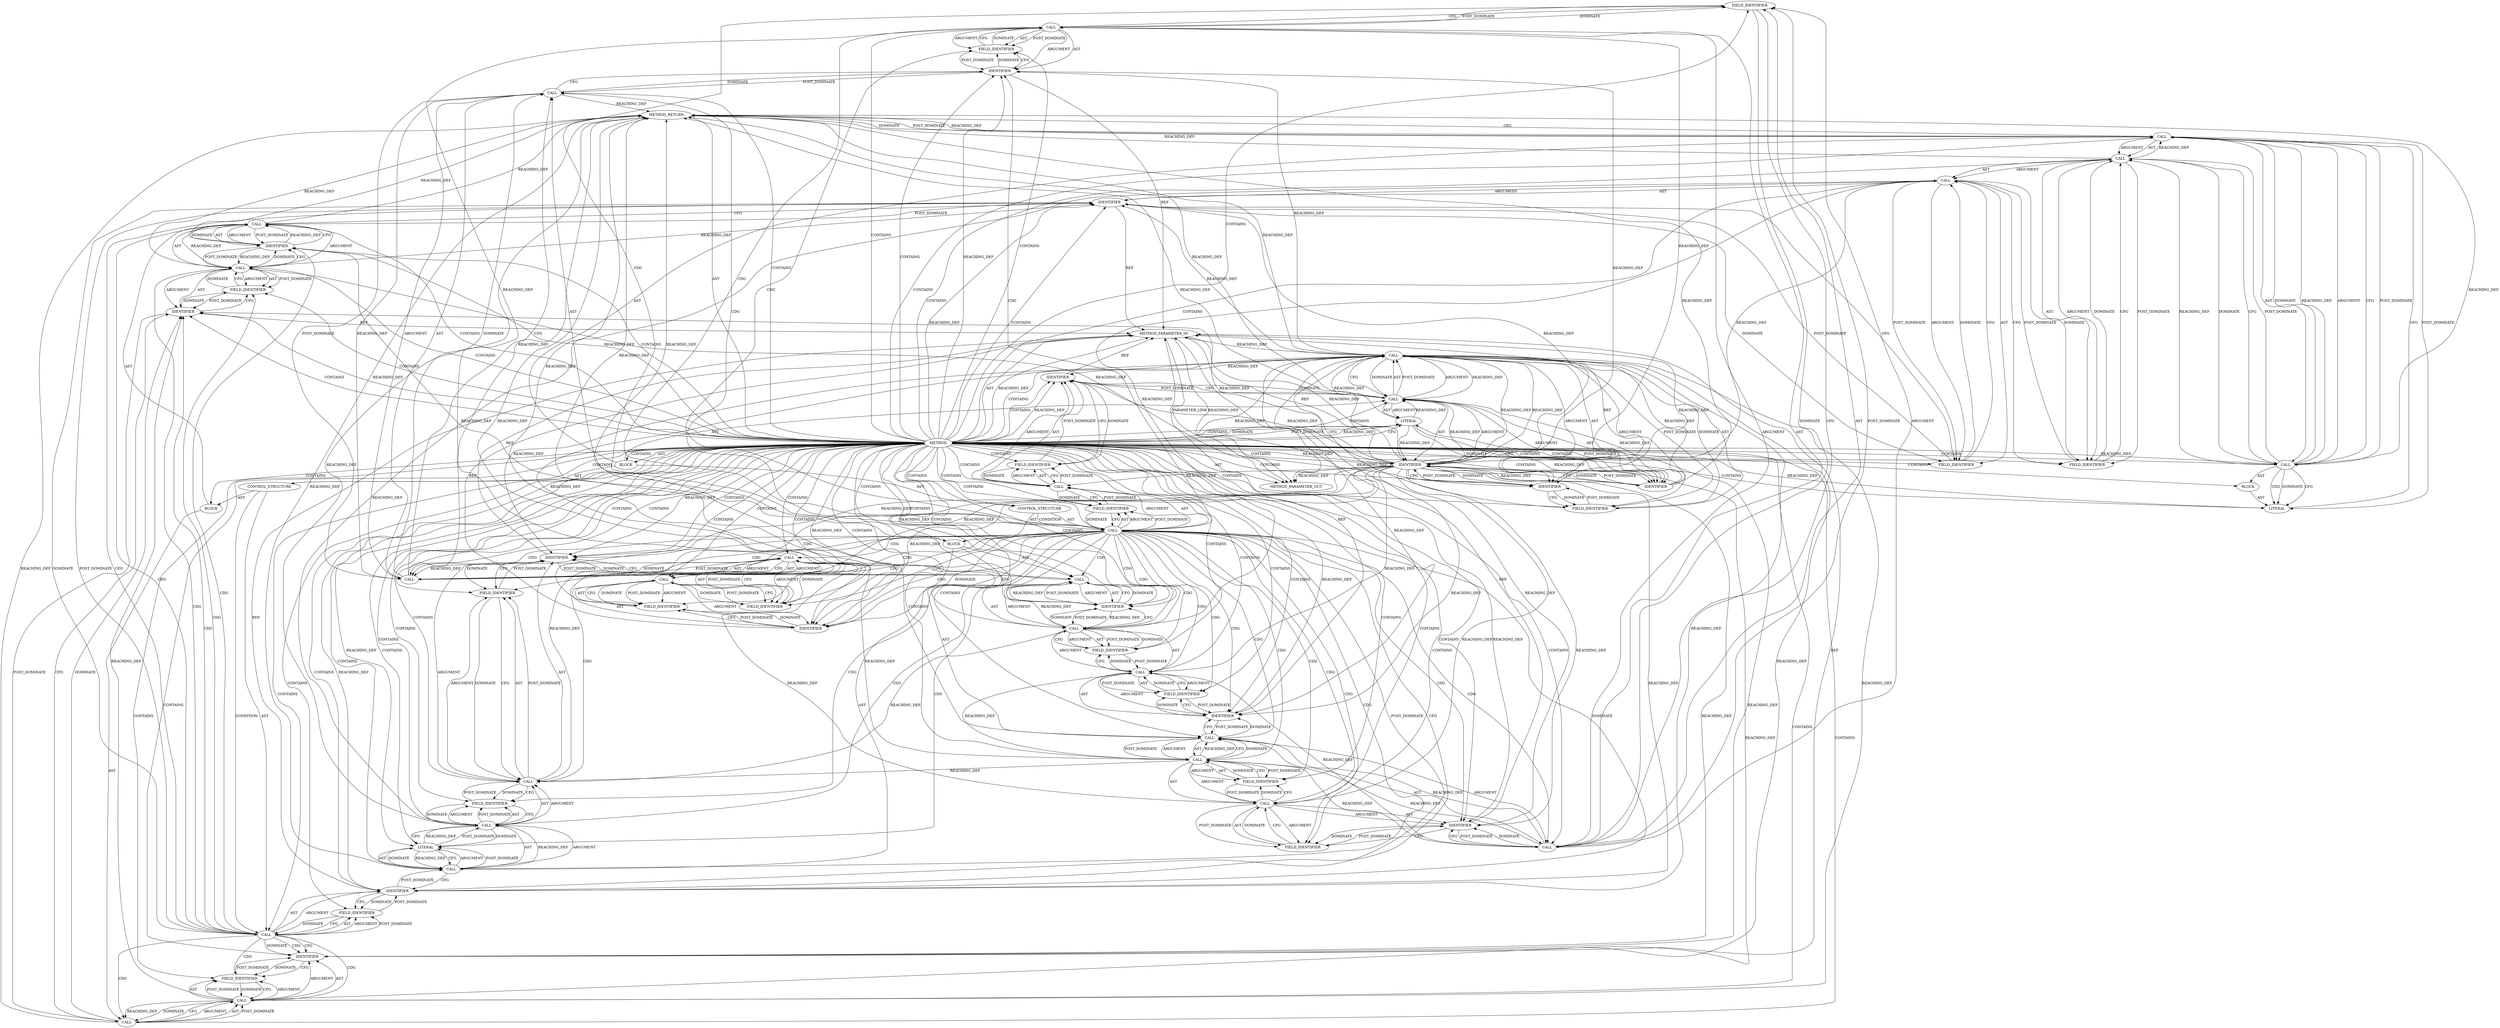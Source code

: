 digraph {
  9846 [label=FIELD_IDENTIFIER ORDER=2 ARGUMENT_INDEX=2 CODE="out_enc_pages" COLUMN_NUMBER=28 LINE_NUMBER=3043 CANONICAL_NAME="out_enc_pages"]
  9821 [label=LITERAL ORDER=1 ARGUMENT_INDEX=1 CODE="\"%s con %p msg %p\\n\"" COLUMN_NUMBER=7 LINE_NUMBER=3038 TYPE_FULL_NAME="char"]
  9865 [label=LITERAL ORDER=2 ARGUMENT_INDEX=2 CODE="0" COLUMN_NUMBER=30 LINE_NUMBER=3046 TYPE_FULL_NAME="int"]
  9880 [label=CALL ORDER=4 ARGUMENT_INDEX=-1 CODE="con->v2.out_state = OUT_S_GET_NEXT" COLUMN_NUMBER=2 METHOD_FULL_NAME="<operator>.assignment" LINE_NUMBER=3054 TYPE_FULL_NAME="<empty>" DISPATCH_TYPE="STATIC_DISPATCH" SIGNATURE="" NAME="<operator>.assignment"]
  9831 [label=FIELD_IDENTIFIER ORDER=2 ARGUMENT_INDEX=2 CODE="v2" COLUMN_NUMBER=6 LINE_NUMBER=3041 CANONICAL_NAME="v2"]
  9824 [label=CALL ORDER=4 ARGUMENT_INDEX=4 CODE="con->out_msg" COLUMN_NUMBER=44 METHOD_FULL_NAME="<operator>.indirectFieldAccess" LINE_NUMBER=3038 TYPE_FULL_NAME="<empty>" DISPATCH_TYPE="STATIC_DISPATCH" SIGNATURE="" NAME="<operator>.indirectFieldAccess"]
  9830 [label=IDENTIFIER ORDER=1 ARGUMENT_INDEX=1 CODE="con" COLUMN_NUMBER=6 LINE_NUMBER=3041 TYPE_FULL_NAME="ceph_connection*" NAME="con"]
  9833 [label=BLOCK ORDER=2 ARGUMENT_INDEX=-1 CODE="{
		WARN_ON(!con->v2.out_enc_page_cnt);
		ceph_release_page_vector(con->v2.out_enc_pages,
					 con->v2.out_enc_page_cnt);
		con->v2.out_enc_pages = NULL;
		con->v2.out_enc_page_cnt = 0;
	}" COLUMN_NUMBER=29 LINE_NUMBER=3041 TYPE_FULL_NAME="void"]
  9841 [label=CALL ORDER=2 ARGUMENT_INDEX=-1 CODE="ceph_release_page_vector(con->v2.out_enc_pages,
					 con->v2.out_enc_page_cnt)" COLUMN_NUMBER=3 METHOD_FULL_NAME="ceph_release_page_vector" LINE_NUMBER=3043 TYPE_FULL_NAME="<empty>" DISPATCH_TYPE="STATIC_DISPATCH" SIGNATURE="" NAME="ceph_release_page_vector"]
  9834 [label=CALL ORDER=1 ARGUMENT_INDEX=-1 CODE="WARN_ON(!con->v2.out_enc_page_cnt)" COLUMN_NUMBER=3 METHOD_FULL_NAME="WARN_ON" LINE_NUMBER=3042 TYPE_FULL_NAME="<empty>" DISPATCH_TYPE="STATIC_DISPATCH" SIGNATURE="" NAME="WARN_ON"]
  9836 [label=CALL ORDER=1 ARGUMENT_INDEX=1 CODE="con->v2.out_enc_page_cnt" COLUMN_NUMBER=12 METHOD_FULL_NAME="<operator>.fieldAccess" LINE_NUMBER=3042 TYPE_FULL_NAME="<empty>" DISPATCH_TYPE="STATIC_DISPATCH" SIGNATURE="" NAME="<operator>.fieldAccess"]
  9873 [label=IDENTIFIER ORDER=1 ARGUMENT_INDEX=1 CODE="con" COLUMN_NUMBER=16 LINE_NUMBER=3050 TYPE_FULL_NAME="ceph_connection*" NAME="con"]
  9856 [label=FIELD_IDENTIFIER ORDER=2 ARGUMENT_INDEX=2 CODE="v2" COLUMN_NUMBER=3 LINE_NUMBER=3045 CANONICAL_NAME="v2"]
  9849 [label=IDENTIFIER ORDER=1 ARGUMENT_INDEX=1 CODE="con" COLUMN_NUMBER=7 LINE_NUMBER=3044 TYPE_FULL_NAME="ceph_connection*" NAME="con"]
  9843 [label=CALL ORDER=1 ARGUMENT_INDEX=1 CODE="con->v2" COLUMN_NUMBER=28 METHOD_FULL_NAME="<operator>.indirectFieldAccess" LINE_NUMBER=3043 TYPE_FULL_NAME="<empty>" DISPATCH_TYPE="STATIC_DISPATCH" SIGNATURE="" NAME="<operator>.indirectFieldAccess"]
  9875 [label=CALL ORDER=2 ARGUMENT_INDEX=-1 CODE="con->out_msg = NULL" COLUMN_NUMBER=3 METHOD_FULL_NAME="<operator>.assignment" LINE_NUMBER=3051 TYPE_FULL_NAME="<empty>" DISPATCH_TYPE="STATIC_DISPATCH" SIGNATURE="" NAME="<operator>.assignment"]
  9822 [label=IDENTIFIER ORDER=2 ARGUMENT_INDEX=2 CODE="__func__" COLUMN_NUMBER=29 LINE_NUMBER=3038 TYPE_FULL_NAME="ANY" NAME="__func__"]
  9861 [label=CALL ORDER=1 ARGUMENT_INDEX=1 CODE="con->v2" COLUMN_NUMBER=3 METHOD_FULL_NAME="<operator>.indirectFieldAccess" LINE_NUMBER=3046 TYPE_FULL_NAME="<empty>" DISPATCH_TYPE="STATIC_DISPATCH" SIGNATURE="" NAME="<operator>.indirectFieldAccess"]
  9863 [label=FIELD_IDENTIFIER ORDER=2 ARGUMENT_INDEX=2 CODE="v2" COLUMN_NUMBER=3 LINE_NUMBER=3046 CANONICAL_NAME="v2"]
  9858 [label=IDENTIFIER ORDER=2 ARGUMENT_INDEX=2 CODE="NULL" COLUMN_NUMBER=27 LINE_NUMBER=3045 TYPE_FULL_NAME="ANY" NAME="NULL"]
  9839 [label=FIELD_IDENTIFIER ORDER=2 ARGUMENT_INDEX=2 CODE="v2" COLUMN_NUMBER=12 LINE_NUMBER=3042 CANONICAL_NAME="v2"]
  9837 [label=CALL ORDER=1 ARGUMENT_INDEX=1 CODE="con->v2" COLUMN_NUMBER=12 METHOD_FULL_NAME="<operator>.indirectFieldAccess" LINE_NUMBER=3042 TYPE_FULL_NAME="<empty>" DISPATCH_TYPE="STATIC_DISPATCH" SIGNATURE="" NAME="<operator>.indirectFieldAccess"]
  9883 [label=IDENTIFIER ORDER=1 ARGUMENT_INDEX=1 CODE="con" COLUMN_NUMBER=2 LINE_NUMBER=3054 TYPE_FULL_NAME="ceph_connection*" NAME="con"]
  13220 [label=METHOD_PARAMETER_OUT ORDER=1 CODE="struct ceph_connection *con" IS_VARIADIC=false COLUMN_NUMBER=28 LINE_NUMBER=3036 TYPE_FULL_NAME="ceph_connection*" EVALUATION_STRATEGY="BY_VALUE" INDEX=1 NAME="con"]
  9817 [label=METHOD COLUMN_NUMBER=1 LINE_NUMBER=3036 COLUMN_NUMBER_END=21 IS_EXTERNAL=false SIGNATURE="void finish_message (ceph_connection*)" NAME="finish_message" AST_PARENT_TYPE="TYPE_DECL" AST_PARENT_FULL_NAME="file_code_old-a282a2f-decode_preamble-541.c:<global>" ORDER=117 CODE="static void finish_message(struct ceph_connection *con)
{
	dout(\"%s con %p msg %p\\n\", __func__, con, con->out_msg);

	/* we end up here both plain and secure modes */
	if (con->v2.out_enc_pages) {
		WARN_ON(!con->v2.out_enc_page_cnt);
		ceph_release_page_vector(con->v2.out_enc_pages,
					 con->v2.out_enc_page_cnt);
		con->v2.out_enc_pages = NULL;
		con->v2.out_enc_page_cnt = 0;
	}
	/* message may have been revoked */
	if (con->out_msg) {
		ceph_msg_put(con->out_msg);
		con->out_msg = NULL;
	}

	con->v2.out_state = OUT_S_GET_NEXT;
}" FULL_NAME="finish_message" LINE_NUMBER_END=3054 FILENAME="file_code_old-a282a2f-decode_preamble-541.c"]
  9840 [label=FIELD_IDENTIFIER ORDER=2 ARGUMENT_INDEX=2 CODE="out_enc_page_cnt" COLUMN_NUMBER=12 LINE_NUMBER=3042 CANONICAL_NAME="out_enc_page_cnt"]
  9867 [label=CALL ORDER=1 ARGUMENT_INDEX=-1 CODE="con->out_msg" COLUMN_NUMBER=6 METHOD_FULL_NAME="<operator>.indirectFieldAccess" LINE_NUMBER=3049 TYPE_FULL_NAME="<empty>" DISPATCH_TYPE="STATIC_DISPATCH" SIGNATURE="" NAME="<operator>.indirectFieldAccess"]
  9852 [label=CALL ORDER=3 ARGUMENT_INDEX=-1 CODE="con->v2.out_enc_pages = NULL" COLUMN_NUMBER=3 METHOD_FULL_NAME="<operator>.assignment" LINE_NUMBER=3045 TYPE_FULL_NAME="<empty>" DISPATCH_TYPE="STATIC_DISPATCH" SIGNATURE="" NAME="<operator>.assignment"]
  9877 [label=IDENTIFIER ORDER=1 ARGUMENT_INDEX=1 CODE="con" COLUMN_NUMBER=3 LINE_NUMBER=3051 TYPE_FULL_NAME="ceph_connection*" NAME="con"]
  9876 [label=CALL ORDER=1 ARGUMENT_INDEX=1 CODE="con->out_msg" COLUMN_NUMBER=3 METHOD_FULL_NAME="<operator>.indirectFieldAccess" LINE_NUMBER=3051 TYPE_FULL_NAME="<empty>" DISPATCH_TYPE="STATIC_DISPATCH" SIGNATURE="" NAME="<operator>.indirectFieldAccess"]
  9826 [label=FIELD_IDENTIFIER ORDER=2 ARGUMENT_INDEX=2 CODE="out_msg" COLUMN_NUMBER=44 LINE_NUMBER=3038 CANONICAL_NAME="out_msg"]
  9854 [label=CALL ORDER=1 ARGUMENT_INDEX=1 CODE="con->v2" COLUMN_NUMBER=3 METHOD_FULL_NAME="<operator>.indirectFieldAccess" LINE_NUMBER=3045 TYPE_FULL_NAME="<empty>" DISPATCH_TYPE="STATIC_DISPATCH" SIGNATURE="" NAME="<operator>.indirectFieldAccess"]
  9888 [label=LITERAL ORDER=1 ARGUMENT_INDEX=1 CODE="6" COLUMN_NUMBER=22 LINE_NUMBER=3054 TYPE_FULL_NAME="int"]
  9855 [label=IDENTIFIER ORDER=1 ARGUMENT_INDEX=1 CODE="con" COLUMN_NUMBER=3 LINE_NUMBER=3045 TYPE_FULL_NAME="ceph_connection*" NAME="con"]
  9820 [label=CALL ORDER=1 ARGUMENT_INDEX=-1 CODE="dout(\"%s con %p msg %p\\n\", __func__, con, con->out_msg)" COLUMN_NUMBER=2 METHOD_FULL_NAME="dout" LINE_NUMBER=3038 TYPE_FULL_NAME="<empty>" DISPATCH_TYPE="STATIC_DISPATCH" SIGNATURE="" NAME="dout"]
  9869 [label=FIELD_IDENTIFIER ORDER=2 ARGUMENT_INDEX=2 CODE="out_msg" COLUMN_NUMBER=6 LINE_NUMBER=3049 CANONICAL_NAME="out_msg"]
  9870 [label=BLOCK ORDER=2 ARGUMENT_INDEX=-1 CODE="{
		ceph_msg_put(con->out_msg);
		con->out_msg = NULL;
	}" COLUMN_NUMBER=20 LINE_NUMBER=3049 TYPE_FULL_NAME="void"]
  9879 [label=IDENTIFIER ORDER=2 ARGUMENT_INDEX=2 CODE="NULL" COLUMN_NUMBER=18 LINE_NUMBER=3051 TYPE_FULL_NAME="ANY" NAME="NULL"]
  9844 [label=IDENTIFIER ORDER=1 ARGUMENT_INDEX=1 CODE="con" COLUMN_NUMBER=28 LINE_NUMBER=3043 TYPE_FULL_NAME="ceph_connection*" NAME="con"]
  9864 [label=FIELD_IDENTIFIER ORDER=2 ARGUMENT_INDEX=2 CODE="out_enc_page_cnt" COLUMN_NUMBER=3 LINE_NUMBER=3046 CANONICAL_NAME="out_enc_page_cnt"]
  9819 [label=BLOCK ORDER=2 ARGUMENT_INDEX=-1 CODE="{
	dout(\"%s con %p msg %p\\n\", __func__, con, con->out_msg);

	/* we end up here both plain and secure modes */
	if (con->v2.out_enc_pages) {
		WARN_ON(!con->v2.out_enc_page_cnt);
		ceph_release_page_vector(con->v2.out_enc_pages,
					 con->v2.out_enc_page_cnt);
		con->v2.out_enc_pages = NULL;
		con->v2.out_enc_page_cnt = 0;
	}
	/* message may have been revoked */
	if (con->out_msg) {
		ceph_msg_put(con->out_msg);
		con->out_msg = NULL;
	}

	con->v2.out_state = OUT_S_GET_NEXT;
}" COLUMN_NUMBER=1 LINE_NUMBER=3037 TYPE_FULL_NAME="void"]
  9874 [label=FIELD_IDENTIFIER ORDER=2 ARGUMENT_INDEX=2 CODE="out_msg" COLUMN_NUMBER=16 LINE_NUMBER=3050 CANONICAL_NAME="out_msg"]
  9885 [label=FIELD_IDENTIFIER ORDER=2 ARGUMENT_INDEX=2 CODE="out_state" COLUMN_NUMBER=2 LINE_NUMBER=3054 CANONICAL_NAME="out_state"]
  9835 [label=CALL ORDER=1 ARGUMENT_INDEX=1 CODE="!con->v2.out_enc_page_cnt" COLUMN_NUMBER=11 METHOD_FULL_NAME="<operator>.logicalNot" LINE_NUMBER=3042 TYPE_FULL_NAME="<empty>" DISPATCH_TYPE="STATIC_DISPATCH" SIGNATURE="" NAME="<operator>.logicalNot"]
  9859 [label=CALL ORDER=4 ARGUMENT_INDEX=-1 CODE="con->v2.out_enc_page_cnt = 0" COLUMN_NUMBER=3 METHOD_FULL_NAME="<operator>.assignment" LINE_NUMBER=3046 TYPE_FULL_NAME="<empty>" DISPATCH_TYPE="STATIC_DISPATCH" SIGNATURE="" NAME="<operator>.assignment"]
  9832 [label=FIELD_IDENTIFIER ORDER=2 ARGUMENT_INDEX=2 CODE="out_enc_pages" COLUMN_NUMBER=6 LINE_NUMBER=3041 CANONICAL_NAME="out_enc_pages"]
  9823 [label=IDENTIFIER ORDER=3 ARGUMENT_INDEX=3 CODE="con" COLUMN_NUMBER=39 LINE_NUMBER=3038 TYPE_FULL_NAME="ceph_connection*" NAME="con"]
  9872 [label=CALL ORDER=1 ARGUMENT_INDEX=1 CODE="con->out_msg" COLUMN_NUMBER=16 METHOD_FULL_NAME="<operator>.indirectFieldAccess" LINE_NUMBER=3050 TYPE_FULL_NAME="<empty>" DISPATCH_TYPE="STATIC_DISPATCH" SIGNATURE="" NAME="<operator>.indirectFieldAccess"]
  9828 [label=CALL ORDER=1 ARGUMENT_INDEX=-1 CODE="con->v2.out_enc_pages" COLUMN_NUMBER=6 METHOD_FULL_NAME="<operator>.fieldAccess" LINE_NUMBER=3041 TYPE_FULL_NAME="<empty>" DISPATCH_TYPE="STATIC_DISPATCH" SIGNATURE="" NAME="<operator>.fieldAccess"]
  9889 [label=METHOD_RETURN ORDER=3 CODE="RET" COLUMN_NUMBER=1 LINE_NUMBER=3036 TYPE_FULL_NAME="void" EVALUATION_STRATEGY="BY_VALUE"]
  9842 [label=CALL ORDER=1 ARGUMENT_INDEX=1 CODE="con->v2.out_enc_pages" COLUMN_NUMBER=28 METHOD_FULL_NAME="<operator>.fieldAccess" LINE_NUMBER=3043 TYPE_FULL_NAME="<empty>" DISPATCH_TYPE="STATIC_DISPATCH" SIGNATURE="" NAME="<operator>.fieldAccess"]
  9887 [label=BLOCK ORDER=1 ARGUMENT_INDEX=1 CODE="<empty>" TYPE_FULL_NAME="void"]
  9829 [label=CALL ORDER=1 ARGUMENT_INDEX=1 CODE="con->v2" COLUMN_NUMBER=6 METHOD_FULL_NAME="<operator>.indirectFieldAccess" LINE_NUMBER=3041 TYPE_FULL_NAME="<empty>" DISPATCH_TYPE="STATIC_DISPATCH" SIGNATURE="" NAME="<operator>.indirectFieldAccess"]
  9848 [label=CALL ORDER=1 ARGUMENT_INDEX=1 CODE="con->v2" COLUMN_NUMBER=7 METHOD_FULL_NAME="<operator>.indirectFieldAccess" LINE_NUMBER=3044 TYPE_FULL_NAME="<empty>" DISPATCH_TYPE="STATIC_DISPATCH" SIGNATURE="" NAME="<operator>.indirectFieldAccess"]
  9850 [label=FIELD_IDENTIFIER ORDER=2 ARGUMENT_INDEX=2 CODE="v2" COLUMN_NUMBER=7 LINE_NUMBER=3044 CANONICAL_NAME="v2"]
  9838 [label=IDENTIFIER ORDER=1 ARGUMENT_INDEX=1 CODE="con" COLUMN_NUMBER=12 LINE_NUMBER=3042 TYPE_FULL_NAME="ceph_connection*" NAME="con"]
  9886 [label=CALL ORDER=2 ARGUMENT_INDEX=2 CODE="OUT_S_GET_NEXT" COLUMN_NUMBER=22 METHOD_FULL_NAME="file_code_old-a282a2f-decode_preamble-541.c:69:69:OUT_S_GET_NEXT:0" LINE_NUMBER=3054 TYPE_FULL_NAME="int" DISPATCH_TYPE="INLINED" SIGNATURE="" NAME="OUT_S_GET_NEXT"]
  9881 [label=CALL ORDER=1 ARGUMENT_INDEX=1 CODE="con->v2.out_state" COLUMN_NUMBER=2 METHOD_FULL_NAME="<operator>.fieldAccess" LINE_NUMBER=3054 TYPE_FULL_NAME="<empty>" DISPATCH_TYPE="STATIC_DISPATCH" SIGNATURE="" NAME="<operator>.fieldAccess"]
  9878 [label=FIELD_IDENTIFIER ORDER=2 ARGUMENT_INDEX=2 CODE="out_msg" COLUMN_NUMBER=3 LINE_NUMBER=3051 CANONICAL_NAME="out_msg"]
  9857 [label=FIELD_IDENTIFIER ORDER=2 ARGUMENT_INDEX=2 CODE="out_enc_pages" COLUMN_NUMBER=3 LINE_NUMBER=3045 CANONICAL_NAME="out_enc_pages"]
  9851 [label=FIELD_IDENTIFIER ORDER=2 ARGUMENT_INDEX=2 CODE="out_enc_page_cnt" COLUMN_NUMBER=7 LINE_NUMBER=3044 CANONICAL_NAME="out_enc_page_cnt"]
  9871 [label=CALL ORDER=1 ARGUMENT_INDEX=-1 CODE="ceph_msg_put(con->out_msg)" COLUMN_NUMBER=3 METHOD_FULL_NAME="ceph_msg_put" LINE_NUMBER=3050 TYPE_FULL_NAME="<empty>" DISPATCH_TYPE="STATIC_DISPATCH" SIGNATURE="" NAME="ceph_msg_put"]
  9827 [label=CONTROL_STRUCTURE CONTROL_STRUCTURE_TYPE="IF" ORDER=2 PARSER_TYPE_NAME="CASTIfStatement" ARGUMENT_INDEX=-1 CODE="if (con->v2.out_enc_pages)" COLUMN_NUMBER=2 LINE_NUMBER=3041]
  9860 [label=CALL ORDER=1 ARGUMENT_INDEX=1 CODE="con->v2.out_enc_page_cnt" COLUMN_NUMBER=3 METHOD_FULL_NAME="<operator>.fieldAccess" LINE_NUMBER=3046 TYPE_FULL_NAME="<empty>" DISPATCH_TYPE="STATIC_DISPATCH" SIGNATURE="" NAME="<operator>.fieldAccess"]
  9853 [label=CALL ORDER=1 ARGUMENT_INDEX=1 CODE="con->v2.out_enc_pages" COLUMN_NUMBER=3 METHOD_FULL_NAME="<operator>.fieldAccess" LINE_NUMBER=3045 TYPE_FULL_NAME="<empty>" DISPATCH_TYPE="STATIC_DISPATCH" SIGNATURE="" NAME="<operator>.fieldAccess"]
  9882 [label=CALL ORDER=1 ARGUMENT_INDEX=1 CODE="con->v2" COLUMN_NUMBER=2 METHOD_FULL_NAME="<operator>.indirectFieldAccess" LINE_NUMBER=3054 TYPE_FULL_NAME="<empty>" DISPATCH_TYPE="STATIC_DISPATCH" SIGNATURE="" NAME="<operator>.indirectFieldAccess"]
  9868 [label=IDENTIFIER ORDER=1 ARGUMENT_INDEX=1 CODE="con" COLUMN_NUMBER=6 LINE_NUMBER=3049 TYPE_FULL_NAME="ceph_connection*" NAME="con"]
  9847 [label=CALL ORDER=2 ARGUMENT_INDEX=2 CODE="con->v2.out_enc_page_cnt" COLUMN_NUMBER=7 METHOD_FULL_NAME="<operator>.fieldAccess" LINE_NUMBER=3044 TYPE_FULL_NAME="<empty>" DISPATCH_TYPE="STATIC_DISPATCH" SIGNATURE="" NAME="<operator>.fieldAccess"]
  9845 [label=FIELD_IDENTIFIER ORDER=2 ARGUMENT_INDEX=2 CODE="v2" COLUMN_NUMBER=28 LINE_NUMBER=3043 CANONICAL_NAME="v2"]
  9818 [label=METHOD_PARAMETER_IN ORDER=1 CODE="struct ceph_connection *con" IS_VARIADIC=false COLUMN_NUMBER=28 LINE_NUMBER=3036 TYPE_FULL_NAME="ceph_connection*" EVALUATION_STRATEGY="BY_VALUE" INDEX=1 NAME="con"]
  9866 [label=CONTROL_STRUCTURE CONTROL_STRUCTURE_TYPE="IF" ORDER=3 PARSER_TYPE_NAME="CASTIfStatement" ARGUMENT_INDEX=-1 CODE="if (con->out_msg)" COLUMN_NUMBER=2 LINE_NUMBER=3049]
  9884 [label=FIELD_IDENTIFIER ORDER=2 ARGUMENT_INDEX=2 CODE="v2" COLUMN_NUMBER=2 LINE_NUMBER=3054 CANONICAL_NAME="v2"]
  9862 [label=IDENTIFIER ORDER=1 ARGUMENT_INDEX=1 CODE="con" COLUMN_NUMBER=3 LINE_NUMBER=3046 TYPE_FULL_NAME="ceph_connection*" NAME="con"]
  9825 [label=IDENTIFIER ORDER=1 ARGUMENT_INDEX=1 CODE="con" COLUMN_NUMBER=44 LINE_NUMBER=3038 TYPE_FULL_NAME="ceph_connection*" NAME="con"]
  9817 -> 9859 [label=CONTAINS ]
  9828 -> 9859 [label=CDG ]
  9817 -> 9888 [label=REACHING_DEF VARIABLE=""]
  9877 -> 9878 [label=CFG ]
  9827 -> 9828 [label=CONDITION ]
  9865 -> 9859 [label=DOMINATE ]
  9849 -> 9850 [label=CFG ]
  9847 -> 9841 [label=REACHING_DEF VARIABLE="con->v2.out_enc_page_cnt"]
  9823 -> 9855 [label=REACHING_DEF VARIABLE="con"]
  9879 -> 9875 [label=REACHING_DEF VARIABLE="NULL"]
  9817 -> 9877 [label=REACHING_DEF VARIABLE=""]
  9867 -> 9871 [label=CDG ]
  9836 -> 9837 [label=AST ]
  9860 -> 9882 [label=REACHING_DEF VARIABLE="con->v2.out_enc_page_cnt"]
  9823 -> 9848 [label=REACHING_DEF VARIABLE="con"]
  9884 -> 9882 [label=DOMINATE ]
  9848 -> 9851 [label=CFG ]
  9817 -> 9886 [label=REACHING_DEF VARIABLE=""]
  9817 -> 9879 [label=CONTAINS ]
  9840 -> 9836 [label=DOMINATE ]
  9869 -> 9867 [label=CFG ]
  9817 -> 9856 [label=CONTAINS ]
  9823 -> 9861 [label=REACHING_DEF VARIABLE="con"]
  9824 -> 9855 [label=REACHING_DEF VARIABLE="con->out_msg"]
  9847 -> 9854 [label=REACHING_DEF VARIABLE="con->v2.out_enc_page_cnt"]
  9824 -> 9826 [label=ARGUMENT ]
  9847 -> 9851 [label=POST_DOMINATE ]
  9861 -> 9863 [label=AST ]
  9852 -> 9853 [label=AST ]
  9860 -> 9861 [label=AST ]
  9845 -> 9844 [label=POST_DOMINATE ]
  9854 -> 9855 [label=AST ]
  9881 -> 9886 [label=DOMINATE ]
  9817 -> 9871 [label=CONTAINS ]
  9828 -> 9843 [label=CDG ]
  9862 -> 9818 [label=REF ]
  9817 -> 9858 [label=CONTAINS ]
  9886 -> 9881 [label=POST_DOMINATE ]
  9817 -> 9887 [label=CONTAINS ]
  9817 -> 9860 [label=CONTAINS ]
  9872 -> 9874 [label=ARGUMENT ]
  9823 -> 9825 [label=DOMINATE ]
  9882 -> 9885 [label=DOMINATE ]
  9817 -> 9881 [label=CONTAINS ]
  9824 -> 9838 [label=REACHING_DEF VARIABLE="con->out_msg"]
  9859 -> 9868 [label=CFG ]
  9859 -> 9889 [label=REACHING_DEF VARIABLE="con->v2.out_enc_page_cnt = 0"]
  9818 -> 9823 [label=REACHING_DEF VARIABLE="con"]
  9845 -> 9843 [label=CFG ]
  9817 -> 9826 [label=CONTAINS ]
  9839 -> 9837 [label=CFG ]
  9817 -> 9885 [label=CONTAINS ]
  9879 -> 9875 [label=CFG ]
  9817 -> 9823 [label=REACHING_DEF VARIABLE=""]
  9824 -> 9872 [label=REACHING_DEF VARIABLE="con->out_msg"]
  9817 -> 9884 [label=CONTAINS ]
  9852 -> 9858 [label=POST_DOMINATE ]
  9854 -> 9857 [label=CFG ]
  9840 -> 9836 [label=CFG ]
  9817 -> 9861 [label=CONTAINS ]
  9824 -> 9830 [label=REACHING_DEF VARIABLE="con->out_msg"]
  9828 -> 9832 [label=AST ]
  9880 -> 9888 [label=POST_DOMINATE ]
  9870 -> 9875 [label=AST ]
  9883 -> 9884 [label=CFG ]
  9826 -> 9824 [label=DOMINATE ]
  9817 -> 9850 [label=CONTAINS ]
  9821 -> 9823 [label=REACHING_DEF VARIABLE="\"%s con %p msg %p\\n\""]
  9881 -> 9880 [label=REACHING_DEF VARIABLE="con->v2.out_state"]
  9886 -> 9887 [label=AST ]
  9820 -> 9824 [label=ARGUMENT ]
  9876 -> 9877 [label=AST ]
  9822 -> 9823 [label=CFG ]
  9828 -> 9838 [label=CDG ]
  9818 -> 13220 [label=REACHING_DEF VARIABLE="con"]
  9829 -> 9831 [label=AST ]
  9861 -> 9862 [label=ARGUMENT ]
  9817 -> 9864 [label=CONTAINS ]
  9828 -> 9857 [label=CDG ]
  9834 -> 9835 [label=AST ]
  9833 -> 9859 [label=AST ]
  9843 -> 9844 [label=ARGUMENT ]
  9822 -> 9820 [label=REACHING_DEF VARIABLE="__func__"]
  9872 -> 9874 [label=AST ]
  9841 -> 9847 [label=POST_DOMINATE ]
  9881 -> 9885 [label=POST_DOMINATE ]
  9882 -> 9885 [label=CFG ]
  9836 -> 9835 [label=CFG ]
  9824 -> 9826 [label=AST ]
  9842 -> 9843 [label=AST ]
  9828 -> 9834 [label=CDG ]
  9874 -> 9873 [label=POST_DOMINATE ]
  9885 -> 9881 [label=DOMINATE ]
  9853 -> 9861 [label=REACHING_DEF VARIABLE="con->v2.out_enc_pages"]
  9846 -> 9842 [label=DOMINATE ]
  9823 -> 9818 [label=REF ]
  9831 -> 9829 [label=CFG ]
  9823 -> 9825 [label=CFG ]
  9858 -> 9879 [label=REACHING_DEF VARIABLE="NULL"]
  9850 -> 9848 [label=DOMINATE ]
  9845 -> 9843 [label=DOMINATE ]
  9820 -> 9821 [label=ARGUMENT ]
  9841 -> 9847 [label=ARGUMENT ]
  9821 -> 9817 [label=POST_DOMINATE ]
  9843 -> 9845 [label=AST ]
  9868 -> 9869 [label=DOMINATE ]
  9817 -> 9836 [label=CONTAINS ]
  9838 -> 9839 [label=DOMINATE ]
  9877 -> 9871 [label=POST_DOMINATE ]
  9872 -> 9873 [label=ARGUMENT ]
  9828 -> 9865 [label=CDG ]
  9861 -> 9863 [label=POST_DOMINATE ]
  9824 -> 13220 [label=REACHING_DEF VARIABLE="con->out_msg"]
  9817 -> 9831 [label=CONTAINS ]
  9842 -> 9846 [label=AST ]
  9848 -> 9849 [label=AST ]
  9823 -> 9873 [label=REACHING_DEF VARIABLE="con"]
  9823 -> 9883 [label=REACHING_DEF VARIABLE="con"]
  9852 -> 9862 [label=DOMINATE ]
  9843 -> 9846 [label=DOMINATE ]
  9851 -> 9847 [label=DOMINATE ]
  9817 -> 9825 [label=REACHING_DEF VARIABLE=""]
  9817 -> 9843 [label=CONTAINS ]
  9835 -> 9836 [label=POST_DOMINATE ]
  9828 -> 9856 [label=CDG ]
  9858 -> 9853 [label=POST_DOMINATE ]
  9853 -> 9857 [label=POST_DOMINATE ]
  9864 -> 9861 [label=POST_DOMINATE ]
  9829 -> 9830 [label=ARGUMENT ]
  9879 -> 9889 [label=REACHING_DEF VARIABLE="NULL"]
  9870 -> 9871 [label=AST ]
  9877 -> 9878 [label=DOMINATE ]
  9882 -> 9883 [label=ARGUMENT ]
  9876 -> 9877 [label=ARGUMENT ]
  9823 -> 9822 [label=POST_DOMINATE ]
  9839 -> 9837 [label=DOMINATE ]
  9828 -> 9842 [label=CDG ]
  9885 -> 9882 [label=POST_DOMINATE ]
  9849 -> 9842 [label=POST_DOMINATE ]
  9881 -> 9882 [label=AST ]
  9853 -> 9854 [label=ARGUMENT ]
  9817 -> 9889 [label=AST ]
  9829 -> 9831 [label=POST_DOMINATE ]
  9817 -> 9873 [label=REACHING_DEF VARIABLE=""]
  9876 -> 9878 [label=ARGUMENT ]
  9834 -> 9844 [label=CFG ]
  9880 -> 9886 [label=ARGUMENT ]
  9818 -> 9825 [label=REACHING_DEF VARIABLE="con"]
  9867 -> 9878 [label=CDG ]
  9817 -> 9838 [label=CONTAINS ]
  9817 -> 9877 [label=CONTAINS ]
  9824 -> 9820 [label=REACHING_DEF VARIABLE="con->out_msg"]
  9824 -> 9868 [label=REACHING_DEF VARIABLE="con->out_msg"]
  9835 -> 9834 [label=DOMINATE ]
  9867 -> 9883 [label=DOMINATE ]
  9860 -> 9889 [label=REACHING_DEF VARIABLE="con->v2.out_enc_page_cnt"]
  9874 -> 9872 [label=DOMINATE ]
  9817 -> 9832 [label=CONTAINS ]
  9817 -> 9879 [label=REACHING_DEF VARIABLE=""]
  9823 -> 9862 [label=REACHING_DEF VARIABLE="con"]
  9867 -> 9883 [label=CFG ]
  9817 -> 9868 [label=REACHING_DEF VARIABLE=""]
  9886 -> 9888 [label=CDG ]
  9872 -> 9871 [label=REACHING_DEF VARIABLE="con->out_msg"]
  9824 -> 9844 [label=REACHING_DEF VARIABLE="con->out_msg"]
  9817 -> 9882 [label=CONTAINS ]
  9817 -> 13220 [label=AST ]
  9848 -> 9849 [label=ARGUMENT ]
  9873 -> 9874 [label=DOMINATE ]
  9817 -> 9834 [label=CONTAINS ]
  9875 -> 9879 [label=AST ]
  9848 -> 9851 [label=DOMINATE ]
  9836 -> 9835 [label=REACHING_DEF VARIABLE="con->v2.out_enc_page_cnt"]
  9858 -> 9852 [label=CFG ]
  9828 -> 9860 [label=CDG ]
  9821 -> 9824 [label=REACHING_DEF VARIABLE="\"%s con %p msg %p\\n\""]
  9847 -> 9851 [label=ARGUMENT ]
  9820 -> 9824 [label=AST ]
  9822 -> 9889 [label=REACHING_DEF VARIABLE="__func__"]
  9841 -> 9855 [label=DOMINATE ]
  9855 -> 9856 [label=DOMINATE ]
  9856 -> 9854 [label=DOMINATE ]
  9871 -> 9872 [label=ARGUMENT ]
  9885 -> 9881 [label=CFG ]
  9817 -> 9865 [label=REACHING_DEF VARIABLE=""]
  9836 -> 9840 [label=POST_DOMINATE ]
  9837 -> 9838 [label=ARGUMENT ]
  9832 -> 9828 [label=DOMINATE ]
  9830 -> 9820 [label=POST_DOMINATE ]
  9821 -> 9822 [label=CFG ]
  9853 -> 9858 [label=CFG ]
  9822 -> 9823 [label=REACHING_DEF VARIABLE="__func__"]
  9828 -> 9847 [label=CDG ]
  9828 -> 9829 [label=AST ]
  9836 -> 9843 [label=REACHING_DEF VARIABLE="con->v2.out_enc_page_cnt"]
  9875 -> 9876 [label=ARGUMENT ]
  9850 -> 9849 [label=POST_DOMINATE ]
  9884 -> 9883 [label=POST_DOMINATE ]
  9820 -> 9889 [label=REACHING_DEF VARIABLE="dout(\"%s con %p msg %p\\n\", __func__, con, con->out_msg)"]
  9842 -> 9843 [label=ARGUMENT ]
  9817 -> 9820 [label=CONTAINS ]
  9817 -> 9880 [label=CONTAINS ]
  9868 -> 9859 [label=POST_DOMINATE ]
  9853 -> 9852 [label=REACHING_DEF VARIABLE="con->v2.out_enc_pages"]
  9875 -> 9879 [label=ARGUMENT ]
  9871 -> 9877 [label=CFG ]
  9881 -> 9886 [label=CFG ]
  9837 -> 9840 [label=CFG ]
  9880 -> 9881 [label=ARGUMENT ]
  9863 -> 9861 [label=DOMINATE ]
  9886 -> 9880 [label=DOMINATE ]
  9817 -> 9825 [label=CONTAINS ]
  9848 -> 9850 [label=ARGUMENT ]
  9883 -> 9867 [label=POST_DOMINATE ]
  9817 -> 9886 [label=CONTAINS ]
  9852 -> 9858 [label=ARGUMENT ]
  9876 -> 9879 [label=DOMINATE ]
  9817 -> 9883 [label=REACHING_DEF VARIABLE=""]
  9842 -> 9846 [label=POST_DOMINATE ]
  9857 -> 9853 [label=DOMINATE ]
  9817 -> 9868 [label=CONTAINS ]
  9817 -> 9865 [label=CONTAINS ]
  9817 -> 9842 [label=CONTAINS ]
  9817 -> 9821 [label=CONTAINS ]
  9855 -> 9841 [label=POST_DOMINATE ]
  9823 -> 9868 [label=REACHING_DEF VARIABLE="con"]
  9868 -> 9869 [label=CFG ]
  9822 -> 9824 [label=REACHING_DEF VARIABLE="__func__"]
  9820 -> 9823 [label=ARGUMENT ]
  9823 -> 9844 [label=REACHING_DEF VARIABLE="con"]
  9828 -> 9854 [label=CDG ]
  9857 -> 9853 [label=CFG ]
  9843 -> 9845 [label=POST_DOMINATE ]
  9817 -> 9862 [label=CONTAINS ]
  9858 -> 9852 [label=DOMINATE ]
  9821 -> 9820 [label=REACHING_DEF VARIABLE="\"%s con %p msg %p\\n\""]
  9819 -> 9880 [label=AST ]
  9876 -> 9875 [label=REACHING_DEF VARIABLE="con->out_msg"]
  9859 -> 9865 [label=ARGUMENT ]
  9844 -> 9818 [label=REF ]
  9818 -> 13220 [label=PARAMETER_LINK ]
  9838 -> 9839 [label=CFG ]
  9867 -> 9877 [label=CDG ]
  9867 -> 9879 [label=CDG ]
  9861 -> 9864 [label=DOMINATE ]
  9817 -> 9888 [label=CONTAINS ]
  9883 -> 9875 [label=POST_DOMINATE ]
  9847 -> 9841 [label=CFG ]
  9836 -> 9848 [label=REACHING_DEF VARIABLE="con->v2.out_enc_page_cnt"]
  9860 -> 9865 [label=CFG ]
  9817 -> 9818 [label=AST ]
  9817 -> 9875 [label=CONTAINS ]
  9889 -> 9880 [label=POST_DOMINATE ]
  9817 -> 9878 [label=CONTAINS ]
  9820 -> 9830 [label=CFG ]
  9863 -> 9861 [label=CFG ]
  9868 -> 9828 [label=POST_DOMINATE ]
  9861 -> 9864 [label=CFG ]
  9823 -> 13220 [label=REACHING_DEF VARIABLE="con"]
  9824 -> 9825 [label=AST ]
  9851 -> 9848 [label=POST_DOMINATE ]
  9831 -> 9829 [label=DOMINATE ]
  9867 -> 9868 [label=AST ]
  9876 -> 9883 [label=REACHING_DEF VARIABLE="con->out_msg"]
  9817 -> 9849 [label=REACHING_DEF VARIABLE=""]
  9867 -> 9868 [label=ARGUMENT ]
  9844 -> 9834 [label=POST_DOMINATE ]
  9828 -> 9845 [label=CDG ]
  9854 -> 9857 [label=DOMINATE ]
  9853 -> 9889 [label=REACHING_DEF VARIABLE="con->v2.out_enc_pages"]
  9817 -> 9851 [label=CONTAINS ]
  9817 -> 9847 [label=CONTAINS ]
  9867 -> 9873 [label=CFG ]
  9883 -> 9818 [label=REF ]
  9862 -> 9863 [label=DOMINATE ]
  9880 -> 9889 [label=REACHING_DEF VARIABLE="con->v2.out_state = OUT_S_GET_NEXT"]
  9872 -> 9873 [label=AST ]
  9883 -> 9884 [label=DOMINATE ]
  9847 -> 9861 [label=REACHING_DEF VARIABLE="con->v2.out_enc_page_cnt"]
  9824 -> 9826 [label=POST_DOMINATE ]
  9841 -> 9842 [label=ARGUMENT ]
  9856 -> 9854 [label=CFG ]
  9847 -> 9848 [label=AST ]
  9825 -> 9826 [label=DOMINATE ]
  9880 -> 9889 [label=CFG ]
  9847 -> 9848 [label=ARGUMENT ]
  9820 -> 9822 [label=ARGUMENT ]
  9852 -> 9889 [label=REACHING_DEF VARIABLE="con->v2.out_enc_pages = NULL"]
  9835 -> 9836 [label=AST ]
  9817 -> 9874 [label=CONTAINS ]
  9875 -> 9889 [label=REACHING_DEF VARIABLE="con->out_msg = NULL"]
  9854 -> 9856 [label=ARGUMENT ]
  9867 -> 9869 [label=AST ]
  9817 -> 9862 [label=REACHING_DEF VARIABLE=""]
  9872 -> 9874 [label=POST_DOMINATE ]
  9828 -> 9844 [label=CDG ]
  9853 -> 9857 [label=ARGUMENT ]
  9828 -> 9858 [label=CDG ]
  9827 -> 9833 [label=AST ]
  9823 -> 9889 [label=REACHING_DEF VARIABLE="con"]
  9886 -> 9889 [label=REACHING_DEF VARIABLE="OUT_S_GET_NEXT"]
  9847 -> 9851 [label=AST ]
  9834 -> 9889 [label=REACHING_DEF VARIABLE="WARN_ON(!con->v2.out_enc_page_cnt)"]
  9860 -> 9864 [label=ARGUMENT ]
  9856 -> 9855 [label=POST_DOMINATE ]
  9861 -> 9863 [label=ARGUMENT ]
  9840 -> 9837 [label=POST_DOMINATE ]
  9837 -> 9839 [label=POST_DOMINATE ]
  9817 -> 9830 [label=CONTAINS ]
  9867 -> 9875 [label=CDG ]
  9880 -> 9889 [label=DOMINATE ]
  9850 -> 9848 [label=CFG ]
  9878 -> 9876 [label=DOMINATE ]
  9879 -> 9876 [label=REACHING_DEF VARIABLE="NULL"]
  9842 -> 9841 [label=REACHING_DEF VARIABLE="con->v2.out_enc_pages"]
  9817 -> 9869 [label=CONTAINS ]
  9828 -> 9832 [label=ARGUMENT ]
  9830 -> 9818 [label=REF ]
  9828 -> 9863 [label=CDG ]
  9817 -> 9821 [label=CFG ]
  9871 -> 9872 [label=AST ]
  9862 -> 9863 [label=CFG ]
  9817 -> 9872 [label=CONTAINS ]
  9817 -> 9822 [label=CONTAINS ]
  9817 -> 9855 [label=REACHING_DEF VARIABLE=""]
  9836 -> 9835 [label=DOMINATE ]
  9887 -> 9888 [label=AST ]
  9842 -> 9849 [label=DOMINATE ]
  9817 -> 9876 [label=CONTAINS ]
  9817 -> 9827 [label=CONTAINS ]
  9835 -> 9836 [label=ARGUMENT ]
  9824 -> 9862 [label=REACHING_DEF VARIABLE="con->out_msg"]
  9830 -> 9831 [label=CFG ]
  9878 -> 9876 [label=CFG ]
  9823 -> 9837 [label=REACHING_DEF VARIABLE="con"]
  9876 -> 9878 [label=AST ]
  9828 -> 9855 [label=CDG ]
  9836 -> 9847 [label=REACHING_DEF VARIABLE="con->v2.out_enc_page_cnt"]
  9843 -> 9844 [label=AST ]
  9817 -> 9828 [label=CONTAINS ]
  9871 -> 9872 [label=POST_DOMINATE ]
  9880 -> 9886 [label=POST_DOMINATE ]
  9836 -> 9840 [label=ARGUMENT ]
  9842 -> 9854 [label=REACHING_DEF VARIABLE="con->v2.out_enc_pages"]
  9825 -> 9818 [label=REF ]
  9841 -> 9842 [label=AST ]
  9879 -> 9876 [label=POST_DOMINATE ]
  9838 -> 9818 [label=REF ]
  9824 -> 9883 [label=REACHING_DEF VARIABLE="con->out_msg"]
  9886 -> 9881 [label=REACHING_DEF VARIABLE="OUT_S_GET_NEXT"]
  9865 -> 9859 [label=REACHING_DEF VARIABLE="0"]
  9824 -> 9823 [label=REACHING_DEF VARIABLE="con->out_msg"]
  9871 -> 9889 [label=REACHING_DEF VARIABLE="ceph_msg_put(con->out_msg)"]
  9872 -> 9871 [label=DOMINATE ]
  9828 -> 9839 [label=CDG ]
  9828 -> 9849 [label=CDG ]
  9817 -> 9863 [label=CONTAINS ]
  9817 -> 9855 [label=CONTAINS ]
  9833 -> 9834 [label=AST ]
  9828 -> 9838 [label=DOMINATE ]
  9829 -> 9832 [label=CFG ]
  9868 -> 9818 [label=REF ]
  9860 -> 9859 [label=REACHING_DEF VARIABLE="con->v2.out_enc_page_cnt"]
  9865 -> 9860 [label=REACHING_DEF VARIABLE="0"]
  9855 -> 9856 [label=CFG ]
  9844 -> 9845 [label=DOMINATE ]
  9817 -> 9819 [label=AST ]
  9857 -> 9854 [label=POST_DOMINATE ]
  9879 -> 9875 [label=DOMINATE ]
  9820 -> 9830 [label=DOMINATE ]
  9880 -> 9886 [label=AST ]
  9852 -> 9862 [label=CFG ]
  9844 -> 9845 [label=CFG ]
  9860 -> 9861 [label=ARGUMENT ]
  9827 -> 9828 [label=AST ]
  9871 -> 9877 [label=DOMINATE ]
  9847 -> 9842 [label=REACHING_DEF VARIABLE="con->v2.out_enc_page_cnt"]
  9819 -> 9820 [label=AST ]
  9822 -> 9821 [label=POST_DOMINATE ]
  9817 -> 9873 [label=CONTAINS ]
  9817 -> 9829 [label=CONTAINS ]
  9823 -> 9877 [label=REACHING_DEF VARIABLE="con"]
  9853 -> 9857 [label=AST ]
  9833 -> 9841 [label=AST ]
  9834 -> 9835 [label=POST_DOMINATE ]
  9828 -> 9838 [label=CFG ]
  9886 -> 9888 [label=DOMINATE ]
  9817 -> 9857 [label=CONTAINS ]
  9867 -> 9873 [label=DOMINATE ]
  9882 -> 9884 [label=AST ]
  9841 -> 9889 [label=REACHING_DEF VARIABLE="ceph_release_page_vector(con->v2.out_enc_pages,
					 con->v2.out_enc_page_cnt)"]
  9820 -> 9823 [label=AST ]
  9886 -> 9880 [label=REACHING_DEF VARIABLE="OUT_S_GET_NEXT"]
  9828 -> 9853 [label=CDG ]
  9862 -> 9852 [label=POST_DOMINATE ]
  9881 -> 9889 [label=REACHING_DEF VARIABLE="con->v2.out_state"]
  9858 -> 9852 [label=REACHING_DEF VARIABLE="NULL"]
  9817 -> 9822 [label=REACHING_DEF VARIABLE=""]
  9839 -> 9838 [label=POST_DOMINATE ]
  9864 -> 9860 [label=DOMINATE ]
  9843 -> 9846 [label=CFG ]
  9823 -> 9829 [label=REACHING_DEF VARIABLE="con"]
  9881 -> 9885 [label=AST ]
  9817 -> 9883 [label=CONTAINS ]
  9872 -> 9877 [label=REACHING_DEF VARIABLE="con->out_msg"]
  9866 -> 9870 [label=AST ]
  9828 -> 9851 [label=CDG ]
  9817 -> 9844 [label=CONTAINS ]
  9884 -> 9882 [label=CFG ]
  9817 -> 9867 [label=CONTAINS ]
  9825 -> 9826 [label=CFG ]
  9841 -> 9855 [label=CFG ]
  9817 -> 9839 [label=CONTAINS ]
  9829 -> 9832 [label=DOMINATE ]
  9817 -> 9821 [label=REACHING_DEF VARIABLE=""]
  9817 -> 9835 [label=CONTAINS ]
  9867 -> 9876 [label=CDG ]
  9853 -> 9854 [label=AST ]
  9849 -> 9850 [label=DOMINATE ]
  9867 -> 9872 [label=CDG ]
  9823 -> 9824 [label=REACHING_DEF VARIABLE="con"]
  9830 -> 9831 [label=DOMINATE ]
  9821 -> 9822 [label=DOMINATE ]
  9837 -> 9839 [label=ARGUMENT ]
  9828 -> 9850 [label=CDG ]
  9867 -> 9869 [label=ARGUMENT ]
  9829 -> 9831 [label=ARGUMENT ]
  9817 -> 9852 [label=CONTAINS ]
  9873 -> 9818 [label=REF ]
  9817 -> 9824 [label=CONTAINS ]
  9849 -> 9818 [label=REF ]
  9819 -> 9827 [label=AST ]
  9873 -> 9874 [label=CFG ]
  9837 -> 9838 [label=AST ]
  9882 -> 9884 [label=ARGUMENT ]
  9826 -> 9824 [label=CFG ]
  9823 -> 9854 [label=REACHING_DEF VARIABLE="con"]
  9876 -> 13220 [label=REACHING_DEF VARIABLE="con->out_msg"]
  9828 -> 9840 [label=CDG ]
  9836 -> 9840 [label=AST ]
  9820 -> 9822 [label=AST ]
  9876 -> 9878 [label=POST_DOMINATE ]
  9828 -> 9848 [label=CDG ]
  9869 -> 9867 [label=DOMINATE ]
  9875 -> 9883 [label=CFG ]
  9817 -> 9866 [label=CONTAINS ]
  9819 -> 9866 [label=AST ]
  9829 -> 9830 [label=AST ]
  9865 -> 9859 [label=CFG ]
  9828 -> 9852 [label=CDG ]
  9817 -> 9846 [label=CONTAINS ]
  9828 -> 9862 [label=CDG ]
  9828 -> 9836 [label=CDG ]
  9876 -> 9879 [label=CFG ]
  9828 -> 9868 [label=CFG ]
  9855 -> 9818 [label=REF ]
  9817 -> 9858 [label=REACHING_DEF VARIABLE=""]
  9882 -> 9884 [label=POST_DOMINATE ]
  9837 -> 9840 [label=DOMINATE ]
  9824 -> 9825 [label=ARGUMENT ]
  9860 -> 9864 [label=POST_DOMINATE ]
  9817 -> 9848 [label=CONTAINS ]
  9817 -> 9844 [label=REACHING_DEF VARIABLE=""]
  9866 -> 9867 [label=CONDITION ]
  9842 -> 9847 [label=REACHING_DEF VARIABLE="con->v2.out_enc_pages"]
  9817 -> 9853 [label=CONTAINS ]
  9859 -> 9860 [label=ARGUMENT ]
  9858 -> 9889 [label=REACHING_DEF VARIABLE="NULL"]
  9832 -> 9829 [label=POST_DOMINATE ]
  9835 -> 9889 [label=REACHING_DEF VARIABLE="!con->v2.out_enc_page_cnt"]
  9852 -> 9858 [label=AST ]
  9863 -> 9862 [label=POST_DOMINATE ]
  9846 -> 9842 [label=CFG ]
  9880 -> 9881 [label=AST ]
  9878 -> 9877 [label=POST_DOMINATE ]
  9817 -> 9837 [label=CONTAINS ]
  9842 -> 9846 [label=ARGUMENT ]
  9817 -> 9845 [label=CONTAINS ]
  9817 -> 9821 [label=DOMINATE ]
  9823 -> 9838 [label=REACHING_DEF VARIABLE="con"]
  9876 -> 9889 [label=REACHING_DEF VARIABLE="con->out_msg"]
  9817 -> 9819 [label=CONTAINS ]
  9828 -> 9832 [label=POST_DOMINATE ]
  9824 -> 9820 [label=CFG ]
  9824 -> 9889 [label=REACHING_DEF VARIABLE="con->out_msg"]
  9824 -> 9820 [label=DOMINATE ]
  9832 -> 9828 [label=CFG ]
  9820 -> 9821 [label=AST ]
  9841 -> 9847 [label=AST ]
  9823 -> 9830 [label=REACHING_DEF VARIABLE="con"]
  9865 -> 9860 [label=POST_DOMINATE ]
  9853 -> 9858 [label=DOMINATE ]
  9847 -> 9841 [label=DOMINATE ]
  9854 -> 9855 [label=ARGUMENT ]
  9882 -> 9883 [label=AST ]
  9869 -> 9868 [label=POST_DOMINATE ]
  9866 -> 9867 [label=AST ]
  9881 -> 9882 [label=ARGUMENT ]
  9817 -> 9830 [label=REACHING_DEF VARIABLE=""]
  9823 -> 9843 [label=REACHING_DEF VARIABLE="con"]
  9837 -> 9839 [label=AST ]
  9877 -> 9818 [label=REF ]
  9881 -> 9885 [label=ARGUMENT ]
  9820 -> 9824 [label=POST_DOMINATE ]
  9836 -> 9837 [label=ARGUMENT ]
  9835 -> 9834 [label=CFG ]
  9828 -> 9846 [label=CDG ]
  9823 -> 9820 [label=REACHING_DEF VARIABLE="con"]
  9834 -> 9844 [label=DOMINATE ]
  9859 -> 9860 [label=AST ]
  9843 -> 9845 [label=ARGUMENT ]
  9833 -> 9852 [label=AST ]
  9867 -> 9874 [label=CDG ]
  9888 -> 9880 [label=CFG ]
  9824 -> 9873 [label=REACHING_DEF VARIABLE="con->out_msg"]
  9835 -> 9834 [label=REACHING_DEF VARIABLE="!con->v2.out_enc_page_cnt"]
  9853 -> 9882 [label=REACHING_DEF VARIABLE="con->v2.out_enc_pages"]
  9846 -> 9843 [label=POST_DOMINATE ]
  9860 -> 9865 [label=DOMINATE ]
  9858 -> 9853 [label=REACHING_DEF VARIABLE="NULL"]
  9817 -> 9838 [label=REACHING_DEF VARIABLE=""]
  9848 -> 9850 [label=AST ]
  9854 -> 9856 [label=POST_DOMINATE ]
  9823 -> 9872 [label=REACHING_DEF VARIABLE="con"]
  9826 -> 9825 [label=POST_DOMINATE ]
  9817 -> 9870 [label=CONTAINS ]
  9818 -> 9824 [label=REACHING_DEF VARIABLE="con"]
  9875 -> 9879 [label=POST_DOMINATE ]
  9867 -> 9873 [label=CDG ]
  9852 -> 9853 [label=ARGUMENT ]
  9825 -> 9823 [label=POST_DOMINATE ]
  9828 -> 9829 [label=ARGUMENT ]
  9864 -> 9860 [label=CFG ]
  9822 -> 9823 [label=DOMINATE ]
  9867 -> 9869 [label=POST_DOMINATE ]
  9831 -> 9830 [label=POST_DOMINATE ]
  9859 -> 9865 [label=POST_DOMINATE ]
  9872 -> 9871 [label=CFG ]
  9828 -> 9868 [label=DOMINATE ]
  9828 -> 9861 [label=CDG ]
  9817 -> 9840 [label=CONTAINS ]
  9861 -> 9862 [label=AST ]
  9886 -> 9880 [label=CFG ]
  9875 -> 9876 [label=AST ]
  9817 -> 9818 [label=REACHING_DEF VARIABLE=""]
  9817 -> 9854 [label=CONTAINS ]
  9828 -> 9864 [label=CDG ]
  9817 -> 9841 [label=CONTAINS ]
  9834 -> 9835 [label=ARGUMENT ]
  9817 -> 9823 [label=CONTAINS ]
  9823 -> 9849 [label=REACHING_DEF VARIABLE="con"]
  9828 -> 9835 [label=CDG ]
  9851 -> 9847 [label=CFG ]
  9874 -> 9872 [label=CFG ]
  9817 -> 9849 [label=CONTAINS ]
  9848 -> 9850 [label=POST_DOMINATE ]
  9817 -> 9833 [label=CONTAINS ]
  9854 -> 9856 [label=AST ]
  9828 -> 9841 [label=CDG ]
  9842 -> 9849 [label=CFG ]
  9886 -> 9888 [label=CFG ]
  9860 -> 9864 [label=AST ]
  9828 -> 9837 [label=CDG ]
  9824 -> 9849 [label=REACHING_DEF VARIABLE="con->out_msg"]
  9859 -> 9865 [label=AST ]
  9823 -> 9882 [label=REACHING_DEF VARIABLE="con"]
}
